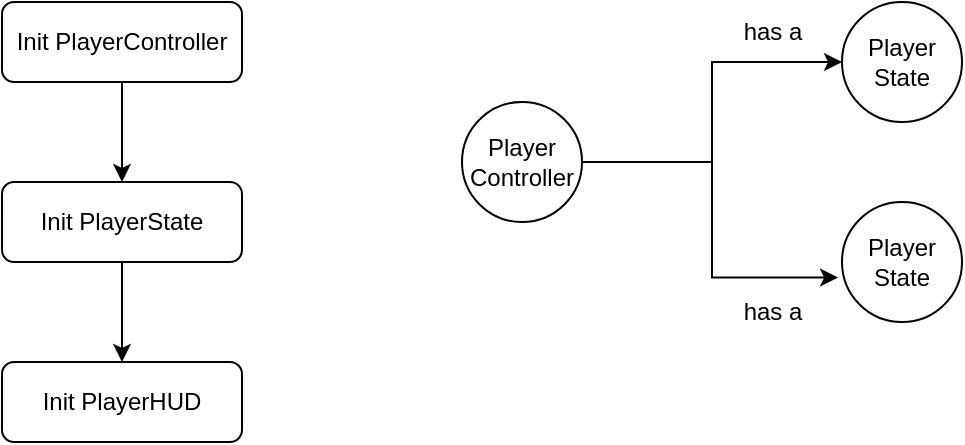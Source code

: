 <mxfile version="26.0.6">
  <diagram id="C5RBs43oDa-KdzZeNtuy" name="Page-1">
    <mxGraphModel dx="1077" dy="588" grid="1" gridSize="10" guides="1" tooltips="1" connect="1" arrows="1" fold="1" page="1" pageScale="1" pageWidth="827" pageHeight="1169" math="0" shadow="0">
      <root>
        <mxCell id="WIyWlLk6GJQsqaUBKTNV-0" />
        <mxCell id="WIyWlLk6GJQsqaUBKTNV-1" parent="WIyWlLk6GJQsqaUBKTNV-0" />
        <mxCell id="VaKeFJSu2Lxb5giRbWRH-8" style="edgeStyle=orthogonalEdgeStyle;rounded=0;orthogonalLoop=1;jettySize=auto;html=1;entryX=0.5;entryY=0;entryDx=0;entryDy=0;" edge="1" parent="WIyWlLk6GJQsqaUBKTNV-1" source="WIyWlLk6GJQsqaUBKTNV-3" target="VaKeFJSu2Lxb5giRbWRH-0">
          <mxGeometry relative="1" as="geometry" />
        </mxCell>
        <mxCell id="WIyWlLk6GJQsqaUBKTNV-3" value="Init PlayerController" style="rounded=1;whiteSpace=wrap;html=1;fontSize=12;glass=0;strokeWidth=1;shadow=0;" parent="WIyWlLk6GJQsqaUBKTNV-1" vertex="1">
          <mxGeometry x="100" y="80" width="120" height="40" as="geometry" />
        </mxCell>
        <mxCell id="VaKeFJSu2Lxb5giRbWRH-7" style="edgeStyle=orthogonalEdgeStyle;rounded=0;orthogonalLoop=1;jettySize=auto;html=1;entryX=0.5;entryY=0;entryDx=0;entryDy=0;" edge="1" parent="WIyWlLk6GJQsqaUBKTNV-1" source="VaKeFJSu2Lxb5giRbWRH-0" target="VaKeFJSu2Lxb5giRbWRH-6">
          <mxGeometry relative="1" as="geometry" />
        </mxCell>
        <mxCell id="VaKeFJSu2Lxb5giRbWRH-0" value="Init PlayerState" style="rounded=1;whiteSpace=wrap;html=1;fontSize=12;glass=0;strokeWidth=1;shadow=0;" vertex="1" parent="WIyWlLk6GJQsqaUBKTNV-1">
          <mxGeometry x="100" y="170" width="120" height="40" as="geometry" />
        </mxCell>
        <mxCell id="VaKeFJSu2Lxb5giRbWRH-5" style="edgeStyle=orthogonalEdgeStyle;rounded=0;orthogonalLoop=1;jettySize=auto;html=1;entryX=0;entryY=0.5;entryDx=0;entryDy=0;" edge="1" parent="WIyWlLk6GJQsqaUBKTNV-1" source="VaKeFJSu2Lxb5giRbWRH-1" target="VaKeFJSu2Lxb5giRbWRH-3">
          <mxGeometry relative="1" as="geometry" />
        </mxCell>
        <mxCell id="VaKeFJSu2Lxb5giRbWRH-1" value="Player&lt;div&gt;Controller&lt;/div&gt;" style="ellipse;whiteSpace=wrap;html=1;aspect=fixed;" vertex="1" parent="WIyWlLk6GJQsqaUBKTNV-1">
          <mxGeometry x="330" y="130" width="60" height="60" as="geometry" />
        </mxCell>
        <mxCell id="VaKeFJSu2Lxb5giRbWRH-3" value="Player&lt;div&gt;State&lt;/div&gt;" style="ellipse;whiteSpace=wrap;html=1;aspect=fixed;" vertex="1" parent="WIyWlLk6GJQsqaUBKTNV-1">
          <mxGeometry x="520" y="80" width="60" height="60" as="geometry" />
        </mxCell>
        <mxCell id="VaKeFJSu2Lxb5giRbWRH-4" value="has a" style="text;html=1;align=center;verticalAlign=middle;resizable=0;points=[];autosize=1;strokeColor=none;fillColor=none;" vertex="1" parent="WIyWlLk6GJQsqaUBKTNV-1">
          <mxGeometry x="460" y="80" width="50" height="30" as="geometry" />
        </mxCell>
        <mxCell id="VaKeFJSu2Lxb5giRbWRH-6" value="Init PlayerHUD" style="rounded=1;whiteSpace=wrap;html=1;fontSize=12;glass=0;strokeWidth=1;shadow=0;" vertex="1" parent="WIyWlLk6GJQsqaUBKTNV-1">
          <mxGeometry x="100" y="260" width="120" height="40" as="geometry" />
        </mxCell>
        <mxCell id="VaKeFJSu2Lxb5giRbWRH-9" value="Player&lt;div&gt;State&lt;/div&gt;" style="ellipse;whiteSpace=wrap;html=1;aspect=fixed;" vertex="1" parent="WIyWlLk6GJQsqaUBKTNV-1">
          <mxGeometry x="520" y="180" width="60" height="60" as="geometry" />
        </mxCell>
        <mxCell id="VaKeFJSu2Lxb5giRbWRH-10" style="edgeStyle=orthogonalEdgeStyle;rounded=0;orthogonalLoop=1;jettySize=auto;html=1;entryX=-0.033;entryY=0.63;entryDx=0;entryDy=0;entryPerimeter=0;" edge="1" parent="WIyWlLk6GJQsqaUBKTNV-1" source="VaKeFJSu2Lxb5giRbWRH-1" target="VaKeFJSu2Lxb5giRbWRH-9">
          <mxGeometry relative="1" as="geometry" />
        </mxCell>
        <mxCell id="VaKeFJSu2Lxb5giRbWRH-11" value="has a" style="text;html=1;align=center;verticalAlign=middle;resizable=0;points=[];autosize=1;strokeColor=none;fillColor=none;" vertex="1" parent="WIyWlLk6GJQsqaUBKTNV-1">
          <mxGeometry x="460" y="220" width="50" height="30" as="geometry" />
        </mxCell>
      </root>
    </mxGraphModel>
  </diagram>
</mxfile>

